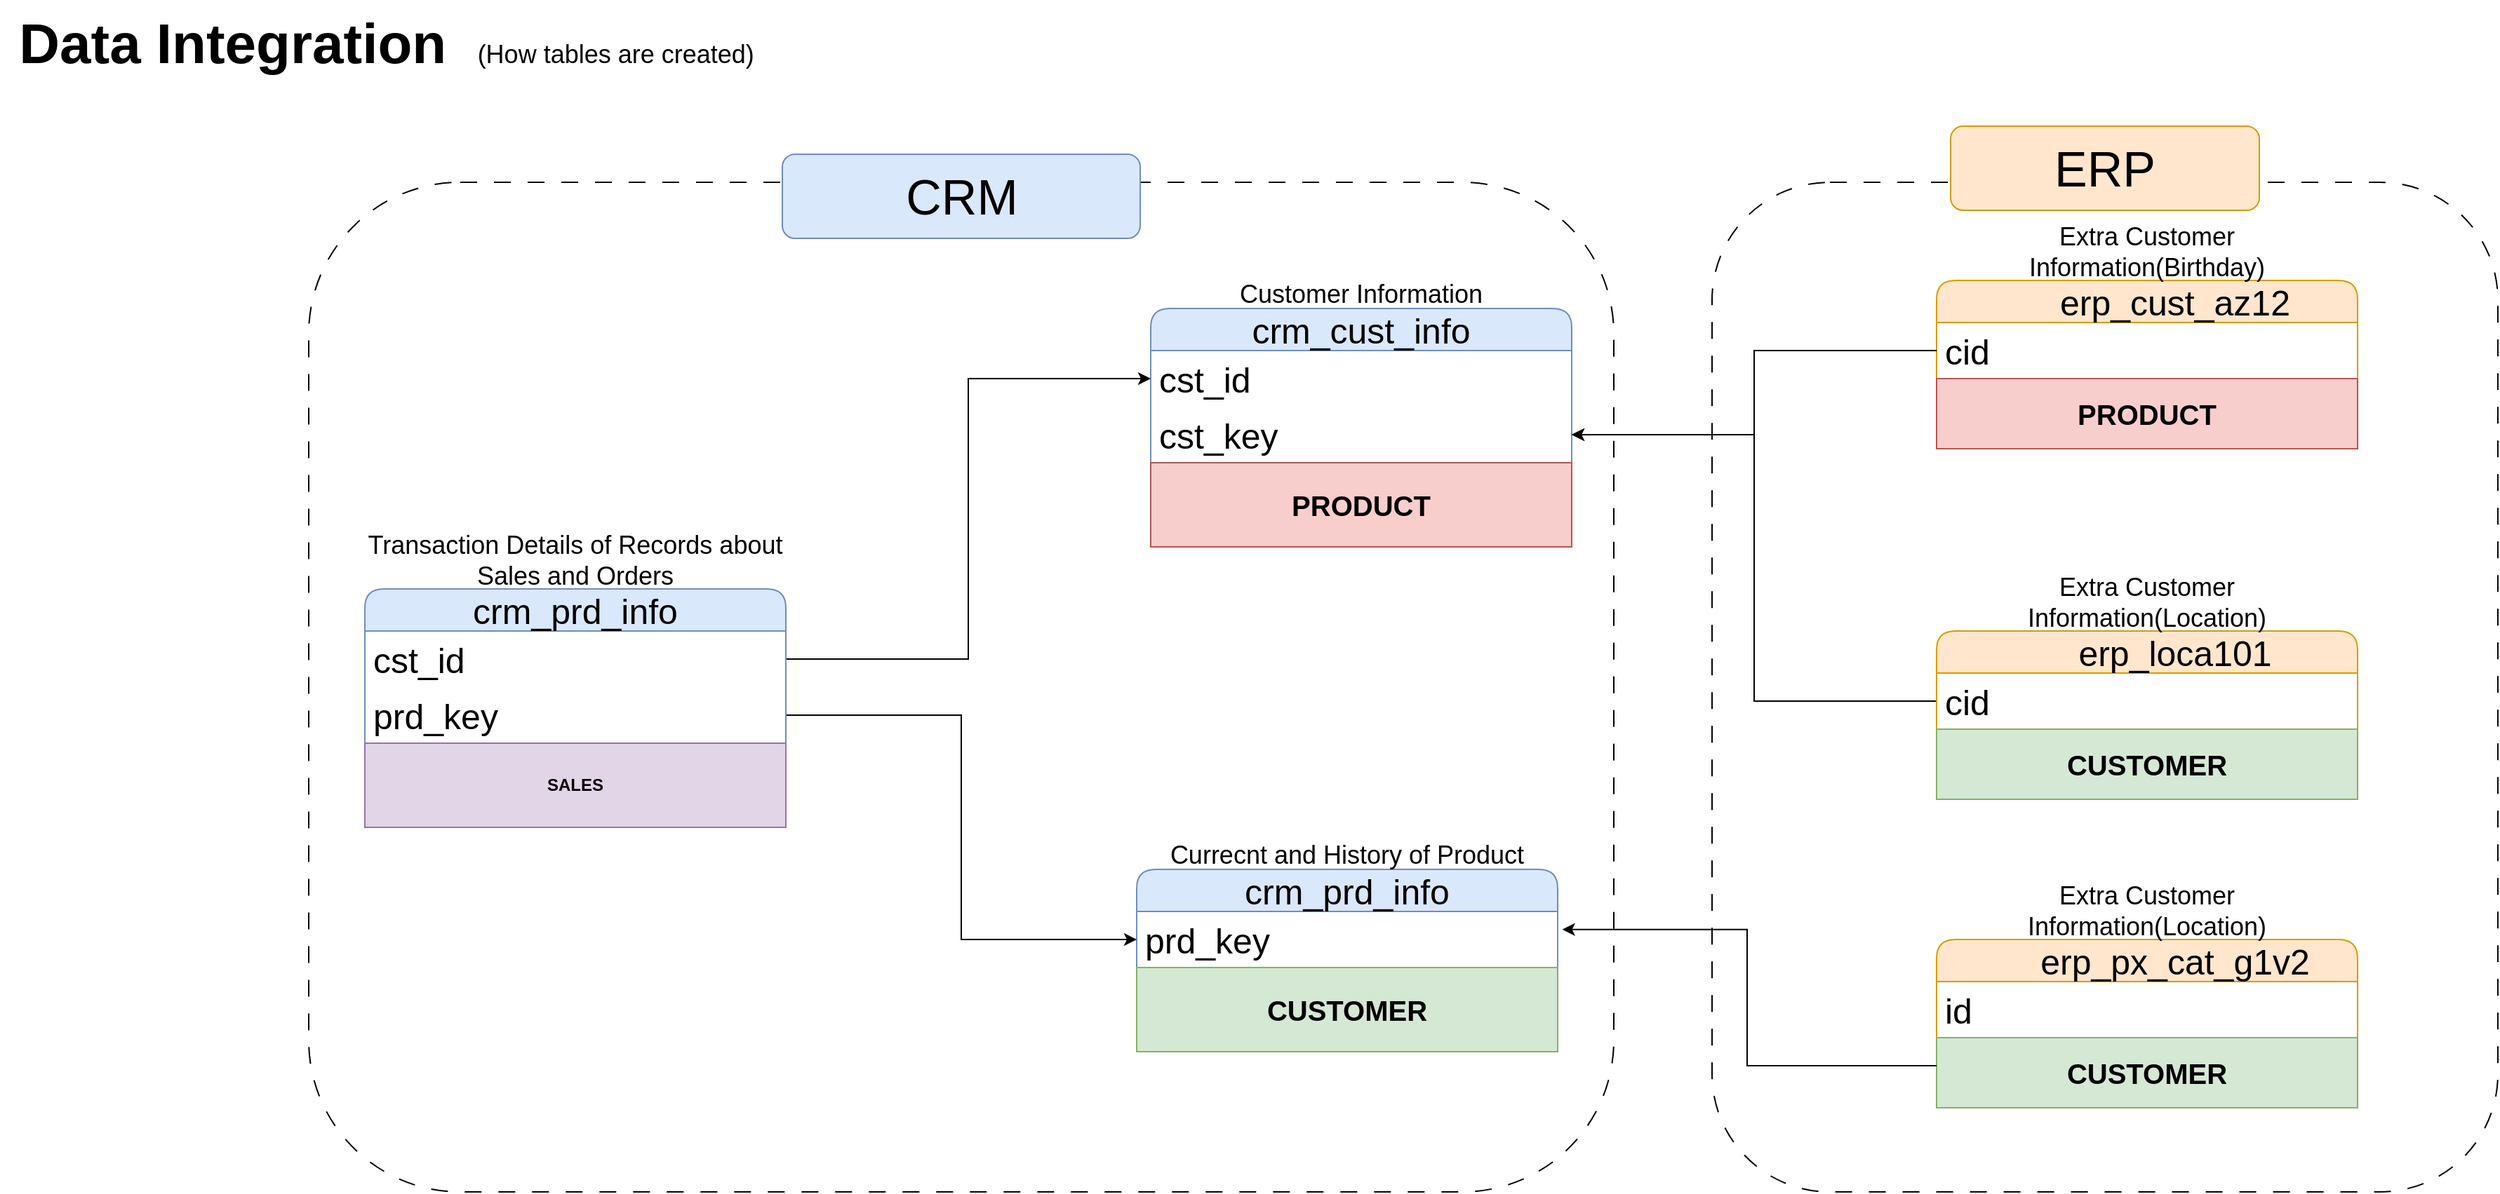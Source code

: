 <mxfile version="28.1.2">
  <diagram name="Page-1" id="3H2hQvfidOfB-2Lf3KZS">
    <mxGraphModel dx="3354" dy="1500" grid="1" gridSize="10" guides="1" tooltips="1" connect="1" arrows="1" fold="1" page="1" pageScale="1" pageWidth="850" pageHeight="1100" math="0" shadow="0">
      <root>
        <mxCell id="0" />
        <mxCell id="1" parent="0" />
        <mxCell id="8e6OFj85tseEhBFCMdvD-69" value="" style="rounded=1;whiteSpace=wrap;html=1;fillColor=none;dashed=1;dashPattern=12 12;" parent="1" vertex="1">
          <mxGeometry x="440" y="160" width="560" height="720" as="geometry" />
        </mxCell>
        <mxCell id="8e6OFj85tseEhBFCMdvD-66" value="" style="rounded=1;whiteSpace=wrap;html=1;fillColor=none;dashed=1;dashPattern=12 12;" parent="1" vertex="1">
          <mxGeometry x="-560" y="160" width="930" height="720" as="geometry" />
        </mxCell>
        <mxCell id="8e6OFj85tseEhBFCMdvD-19" value="&lt;b&gt;Data Integration&amp;nbsp;&amp;nbsp;&lt;/b&gt;&lt;font style=&quot;font-size: 18px;&quot;&gt;(How tables are created)&lt;/font&gt;" style="text;html=1;align=center;verticalAlign=middle;resizable=0;points=[];autosize=1;strokeColor=none;fillColor=none;fontSize=40;" parent="1" vertex="1">
          <mxGeometry x="-780" y="30" width="550" height="60" as="geometry" />
        </mxCell>
        <mxCell id="8e6OFj85tseEhBFCMdvD-25" value="" style="group;rounded=1;" parent="1" vertex="1" connectable="0">
          <mxGeometry x="40" y="220" width="300" height="100" as="geometry" />
        </mxCell>
        <mxCell id="8e6OFj85tseEhBFCMdvD-20" value="crm_cust_info" style="swimlane;fontStyle=0;childLayout=stackLayout;horizontal=1;startSize=30;horizontalStack=0;resizeParent=1;resizeParentMax=0;resizeLast=0;collapsible=1;marginBottom=0;whiteSpace=wrap;html=1;rounded=1;fillColor=#dae8fc;strokeColor=#6c8ebf;fontSize=25;" parent="8e6OFj85tseEhBFCMdvD-25" vertex="1">
          <mxGeometry y="30" width="300" height="170" as="geometry" />
        </mxCell>
        <mxCell id="8e6OFj85tseEhBFCMdvD-21" value="cst_id" style="text;strokeColor=none;fillColor=none;align=left;verticalAlign=middle;spacingLeft=4;spacingRight=4;overflow=hidden;points=[[0,0.5],[1,0.5]];portConstraint=eastwest;rotatable=0;whiteSpace=wrap;html=1;fontSize=25;rounded=1;" parent="8e6OFj85tseEhBFCMdvD-20" vertex="1">
          <mxGeometry y="30" width="300" height="40" as="geometry" />
        </mxCell>
        <mxCell id="8e6OFj85tseEhBFCMdvD-58" value="cst_key" style="text;strokeColor=none;fillColor=none;align=left;verticalAlign=middle;spacingLeft=4;spacingRight=4;overflow=hidden;points=[[0,0.5],[1,0.5]];portConstraint=eastwest;rotatable=0;whiteSpace=wrap;html=1;fontSize=25;rounded=1;" parent="8e6OFj85tseEhBFCMdvD-20" vertex="1">
          <mxGeometry y="70" width="300" height="40" as="geometry" />
        </mxCell>
        <mxCell id="WxjAjW2rqGbutwaEko2v-13" value="&lt;b&gt;&lt;font style=&quot;font-size: 20px;&quot;&gt;PRODUCT&lt;/font&gt;&lt;/b&gt;" style="rounded=0;whiteSpace=wrap;html=1;fillColor=#f8cecc;strokeColor=#b85450;" vertex="1" parent="8e6OFj85tseEhBFCMdvD-20">
          <mxGeometry y="110" width="300" height="60" as="geometry" />
        </mxCell>
        <mxCell id="8e6OFj85tseEhBFCMdvD-24" value="&lt;font style=&quot;font-size: 18px;&quot;&gt;Customer Information&lt;/font&gt;" style="text;html=1;align=center;verticalAlign=middle;whiteSpace=wrap;rounded=1;" parent="8e6OFj85tseEhBFCMdvD-25" vertex="1">
          <mxGeometry width="300" height="40" as="geometry" />
        </mxCell>
        <mxCell id="8e6OFj85tseEhBFCMdvD-27" value="" style="group;rounded=1;" parent="1" vertex="1" connectable="0">
          <mxGeometry x="30" y="620" width="300" height="100" as="geometry" />
        </mxCell>
        <mxCell id="8e6OFj85tseEhBFCMdvD-28" value="crm_prd_info" style="swimlane;fontStyle=0;childLayout=stackLayout;horizontal=1;startSize=30;horizontalStack=0;resizeParent=1;resizeParentMax=0;resizeLast=0;collapsible=1;marginBottom=0;whiteSpace=wrap;html=1;rounded=1;fillColor=#dae8fc;strokeColor=#6c8ebf;fontSize=25;" parent="8e6OFj85tseEhBFCMdvD-27" vertex="1">
          <mxGeometry y="30" width="300" height="130" as="geometry" />
        </mxCell>
        <mxCell id="8e6OFj85tseEhBFCMdvD-29" value="prd_key" style="text;strokeColor=none;fillColor=none;align=left;verticalAlign=middle;spacingLeft=4;spacingRight=4;overflow=hidden;points=[[0,0.5],[1,0.5]];portConstraint=eastwest;rotatable=0;whiteSpace=wrap;html=1;fontSize=25;rounded=1;" parent="8e6OFj85tseEhBFCMdvD-28" vertex="1">
          <mxGeometry y="30" width="300" height="40" as="geometry" />
        </mxCell>
        <mxCell id="WxjAjW2rqGbutwaEko2v-12" value="&lt;b&gt;&lt;font style=&quot;font-size: 20px;&quot;&gt;CUSTOMER&lt;/font&gt;&lt;/b&gt;" style="rounded=0;whiteSpace=wrap;html=1;fillColor=#d5e8d4;strokeColor=#82b366;" vertex="1" parent="8e6OFj85tseEhBFCMdvD-28">
          <mxGeometry y="70" width="300" height="60" as="geometry" />
        </mxCell>
        <mxCell id="8e6OFj85tseEhBFCMdvD-30" value="&lt;font style=&quot;font-size: 18px;&quot;&gt;Currecnt and History of Product&lt;/font&gt;" style="text;html=1;align=center;verticalAlign=middle;whiteSpace=wrap;rounded=1;" parent="8e6OFj85tseEhBFCMdvD-27" vertex="1">
          <mxGeometry width="300" height="40" as="geometry" />
        </mxCell>
        <mxCell id="8e6OFj85tseEhBFCMdvD-37" style="edgeStyle=orthogonalEdgeStyle;rounded=0;orthogonalLoop=1;jettySize=auto;html=1;entryX=0;entryY=0.5;entryDx=0;entryDy=0;" parent="1" source="8e6OFj85tseEhBFCMdvD-33" target="8e6OFj85tseEhBFCMdvD-21" edge="1">
          <mxGeometry relative="1" as="geometry" />
        </mxCell>
        <mxCell id="8e6OFj85tseEhBFCMdvD-38" style="edgeStyle=orthogonalEdgeStyle;rounded=0;orthogonalLoop=1;jettySize=auto;html=1;entryX=0;entryY=0.5;entryDx=0;entryDy=0;" parent="1" source="8e6OFj85tseEhBFCMdvD-36" target="8e6OFj85tseEhBFCMdvD-29" edge="1">
          <mxGeometry relative="1" as="geometry" />
        </mxCell>
        <mxCell id="8e6OFj85tseEhBFCMdvD-40" value="" style="group" parent="1" vertex="1" connectable="0">
          <mxGeometry x="-520" y="410" width="300" height="150" as="geometry" />
        </mxCell>
        <mxCell id="8e6OFj85tseEhBFCMdvD-32" value="crm_prd_info" style="swimlane;fontStyle=0;childLayout=stackLayout;horizontal=1;startSize=30;horizontalStack=0;resizeParent=1;resizeParentMax=0;resizeLast=0;collapsible=1;marginBottom=0;whiteSpace=wrap;html=1;rounded=1;fillColor=#dae8fc;strokeColor=#6c8ebf;fontSize=25;" parent="8e6OFj85tseEhBFCMdvD-40" vertex="1">
          <mxGeometry y="40" width="300" height="170" as="geometry" />
        </mxCell>
        <mxCell id="8e6OFj85tseEhBFCMdvD-33" value="cst_id" style="text;strokeColor=none;fillColor=none;align=left;verticalAlign=middle;spacingLeft=4;spacingRight=4;overflow=hidden;points=[[0,0.5],[1,0.5]];portConstraint=eastwest;rotatable=0;whiteSpace=wrap;html=1;fontSize=25;rounded=1;" parent="8e6OFj85tseEhBFCMdvD-32" vertex="1">
          <mxGeometry y="30" width="300" height="40" as="geometry" />
        </mxCell>
        <mxCell id="8e6OFj85tseEhBFCMdvD-36" value="prd_key" style="text;strokeColor=none;fillColor=none;align=left;verticalAlign=middle;spacingLeft=4;spacingRight=4;overflow=hidden;points=[[0,0.5],[1,0.5]];portConstraint=eastwest;rotatable=0;whiteSpace=wrap;html=1;fontSize=25;rounded=1;" parent="8e6OFj85tseEhBFCMdvD-32" vertex="1">
          <mxGeometry y="70" width="300" height="40" as="geometry" />
        </mxCell>
        <mxCell id="WxjAjW2rqGbutwaEko2v-2" value="&lt;b&gt;SALES&lt;/b&gt;" style="rounded=0;whiteSpace=wrap;html=1;fillColor=#e1d5e7;strokeColor=#9673a6;" vertex="1" parent="8e6OFj85tseEhBFCMdvD-32">
          <mxGeometry y="110" width="300" height="60" as="geometry" />
        </mxCell>
        <mxCell id="8e6OFj85tseEhBFCMdvD-34" value="&lt;font style=&quot;font-size: 18px;&quot;&gt;Transaction Details of Records about Sales and Orders&lt;/font&gt;" style="text;html=1;align=center;verticalAlign=middle;whiteSpace=wrap;rounded=1;" parent="8e6OFj85tseEhBFCMdvD-40" vertex="1">
          <mxGeometry width="300" height="40" as="geometry" />
        </mxCell>
        <mxCell id="8e6OFj85tseEhBFCMdvD-49" value="" style="group" parent="1" vertex="1" connectable="0">
          <mxGeometry x="600" y="190" width="300" height="110" as="geometry" />
        </mxCell>
        <mxCell id="8e6OFj85tseEhBFCMdvD-44" value="&lt;blockquote style=&quot;margin: 0 0 0 40px; border: none; padding: 0px;&quot;&gt;erp_cust_az12&lt;/blockquote&gt;" style="swimlane;fontStyle=0;childLayout=stackLayout;horizontal=1;startSize=30;horizontalStack=0;resizeParent=1;resizeParentMax=0;resizeLast=0;collapsible=1;marginBottom=0;whiteSpace=wrap;html=1;rounded=1;fillColor=#ffe6cc;strokeColor=#d79b00;fontSize=25;" parent="8e6OFj85tseEhBFCMdvD-49" vertex="1">
          <mxGeometry y="40" width="300" height="120" as="geometry" />
        </mxCell>
        <mxCell id="8e6OFj85tseEhBFCMdvD-45" value="cid" style="text;strokeColor=none;fillColor=none;align=left;verticalAlign=middle;spacingLeft=4;spacingRight=4;overflow=hidden;points=[[0,0.5],[1,0.5]];portConstraint=eastwest;rotatable=0;whiteSpace=wrap;html=1;fontSize=25;rounded=1;" parent="8e6OFj85tseEhBFCMdvD-44" vertex="1">
          <mxGeometry y="30" width="300" height="40" as="geometry" />
        </mxCell>
        <mxCell id="WxjAjW2rqGbutwaEko2v-14" value="&lt;b&gt;&lt;font style=&quot;font-size: 20px;&quot;&gt;PRODUCT&lt;/font&gt;&lt;/b&gt;" style="rounded=0;whiteSpace=wrap;html=1;fillColor=#f8cecc;strokeColor=#b85450;" vertex="1" parent="8e6OFj85tseEhBFCMdvD-44">
          <mxGeometry y="70" width="300" height="50" as="geometry" />
        </mxCell>
        <mxCell id="8e6OFj85tseEhBFCMdvD-46" value="&lt;span style=&quot;font-size: 18px;&quot;&gt;Extra Customer Information(Birthday)&lt;/span&gt;" style="text;html=1;align=center;verticalAlign=middle;whiteSpace=wrap;rounded=1;" parent="8e6OFj85tseEhBFCMdvD-49" vertex="1">
          <mxGeometry width="300" height="40" as="geometry" />
        </mxCell>
        <mxCell id="8e6OFj85tseEhBFCMdvD-54" value="" style="group" parent="1" vertex="1" connectable="0">
          <mxGeometry x="600" y="660" width="300" height="110" as="geometry" />
        </mxCell>
        <mxCell id="8e6OFj85tseEhBFCMdvD-55" value="&lt;blockquote style=&quot;margin: 0 0 0 40px; border: none; padding: 0px;&quot;&gt;erp_px_cat_g1v2&lt;/blockquote&gt;" style="swimlane;fontStyle=0;childLayout=stackLayout;horizontal=1;startSize=30;horizontalStack=0;resizeParent=1;resizeParentMax=0;resizeLast=0;collapsible=1;marginBottom=0;whiteSpace=wrap;html=1;rounded=1;fillColor=#ffe6cc;strokeColor=#d79b00;fontSize=25;" parent="8e6OFj85tseEhBFCMdvD-54" vertex="1">
          <mxGeometry y="40" width="300" height="120" as="geometry" />
        </mxCell>
        <mxCell id="8e6OFj85tseEhBFCMdvD-56" value="id" style="text;strokeColor=none;fillColor=none;align=left;verticalAlign=middle;spacingLeft=4;spacingRight=4;overflow=hidden;points=[[0,0.5],[1,0.5]];portConstraint=eastwest;rotatable=0;whiteSpace=wrap;html=1;fontSize=25;rounded=1;" parent="8e6OFj85tseEhBFCMdvD-55" vertex="1">
          <mxGeometry y="30" width="300" height="40" as="geometry" />
        </mxCell>
        <mxCell id="WxjAjW2rqGbutwaEko2v-16" value="&lt;b&gt;&lt;font style=&quot;font-size: 20px;&quot;&gt;CUSTOMER&lt;/font&gt;&lt;/b&gt;" style="rounded=0;whiteSpace=wrap;html=1;fillColor=#d5e8d4;strokeColor=#82b366;" vertex="1" parent="8e6OFj85tseEhBFCMdvD-55">
          <mxGeometry y="70" width="300" height="50" as="geometry" />
        </mxCell>
        <mxCell id="8e6OFj85tseEhBFCMdvD-57" value="&lt;span style=&quot;font-size: 18px;&quot;&gt;Extra Customer Information(Location)&lt;/span&gt;" style="text;html=1;align=center;verticalAlign=middle;whiteSpace=wrap;rounded=1;" parent="8e6OFj85tseEhBFCMdvD-54" vertex="1">
          <mxGeometry width="300" height="40" as="geometry" />
        </mxCell>
        <mxCell id="8e6OFj85tseEhBFCMdvD-59" style="edgeStyle=orthogonalEdgeStyle;rounded=0;orthogonalLoop=1;jettySize=auto;html=1;exitX=0;exitY=0.5;exitDx=0;exitDy=0;entryX=1;entryY=0.5;entryDx=0;entryDy=0;" parent="1" source="8e6OFj85tseEhBFCMdvD-45" target="8e6OFj85tseEhBFCMdvD-58" edge="1">
          <mxGeometry relative="1" as="geometry" />
        </mxCell>
        <mxCell id="8e6OFj85tseEhBFCMdvD-63" style="edgeStyle=orthogonalEdgeStyle;rounded=0;orthogonalLoop=1;jettySize=auto;html=1;exitX=0;exitY=0.5;exitDx=0;exitDy=0;entryX=1;entryY=0.5;entryDx=0;entryDy=0;" parent="1" source="8e6OFj85tseEhBFCMdvD-52" target="8e6OFj85tseEhBFCMdvD-58" edge="1">
          <mxGeometry relative="1" as="geometry" />
        </mxCell>
        <mxCell id="8e6OFj85tseEhBFCMdvD-64" style="edgeStyle=orthogonalEdgeStyle;rounded=0;orthogonalLoop=1;jettySize=auto;html=1;exitX=0;exitY=0.75;exitDx=0;exitDy=0;entryX=1.011;entryY=0.322;entryDx=0;entryDy=0;entryPerimeter=0;" parent="1" source="8e6OFj85tseEhBFCMdvD-55" target="8e6OFj85tseEhBFCMdvD-29" edge="1">
          <mxGeometry relative="1" as="geometry" />
        </mxCell>
        <mxCell id="8e6OFj85tseEhBFCMdvD-68" value="&lt;font style=&quot;font-size: 35px;&quot;&gt;CRM&lt;/font&gt;" style="rounded=1;whiteSpace=wrap;html=1;fillColor=#dae8fc;strokeColor=#6c8ebf;" parent="1" vertex="1">
          <mxGeometry x="-222.5" y="140" width="255" height="60" as="geometry" />
        </mxCell>
        <mxCell id="8e6OFj85tseEhBFCMdvD-70" value="&lt;font style=&quot;font-size: 35px;&quot;&gt;ERP&lt;/font&gt;" style="rounded=1;whiteSpace=wrap;html=1;fillColor=#ffe6cc;strokeColor=#d79b00;" parent="1" vertex="1">
          <mxGeometry x="610" y="120" width="220" height="60" as="geometry" />
        </mxCell>
        <mxCell id="WxjAjW2rqGbutwaEko2v-18" value="" style="group" vertex="1" connectable="0" parent="1">
          <mxGeometry x="600" y="440" width="300" height="160" as="geometry" />
        </mxCell>
        <mxCell id="8e6OFj85tseEhBFCMdvD-51" value="&lt;blockquote style=&quot;margin: 0 0 0 40px; border: none; padding: 0px;&quot;&gt;erp_loca101&lt;/blockquote&gt;" style="swimlane;fontStyle=0;childLayout=stackLayout;horizontal=1;startSize=30;horizontalStack=0;resizeParent=1;resizeParentMax=0;resizeLast=0;collapsible=1;marginBottom=0;whiteSpace=wrap;html=1;rounded=1;fillColor=#ffe6cc;strokeColor=#d79b00;fontSize=25;" parent="WxjAjW2rqGbutwaEko2v-18" vertex="1">
          <mxGeometry y="40" width="300" height="120" as="geometry" />
        </mxCell>
        <mxCell id="8e6OFj85tseEhBFCMdvD-52" value="cid" style="text;strokeColor=none;fillColor=none;align=left;verticalAlign=middle;spacingLeft=4;spacingRight=4;overflow=hidden;points=[[0,0.5],[1,0.5]];portConstraint=eastwest;rotatable=0;whiteSpace=wrap;html=1;fontSize=25;rounded=1;" parent="8e6OFj85tseEhBFCMdvD-51" vertex="1">
          <mxGeometry y="30" width="300" height="40" as="geometry" />
        </mxCell>
        <mxCell id="WxjAjW2rqGbutwaEko2v-15" value="&lt;b&gt;&lt;font style=&quot;font-size: 20px;&quot;&gt;CUSTOMER&lt;/font&gt;&lt;/b&gt;" style="rounded=0;whiteSpace=wrap;html=1;fillColor=#d5e8d4;strokeColor=#82b366;" vertex="1" parent="8e6OFj85tseEhBFCMdvD-51">
          <mxGeometry y="70" width="300" height="50" as="geometry" />
        </mxCell>
        <mxCell id="8e6OFj85tseEhBFCMdvD-53" value="&lt;span style=&quot;font-size: 18px;&quot;&gt;Extra Customer Information(Location)&lt;/span&gt;" style="text;html=1;align=center;verticalAlign=middle;whiteSpace=wrap;rounded=1;" parent="WxjAjW2rqGbutwaEko2v-18" vertex="1">
          <mxGeometry width="300" height="40" as="geometry" />
        </mxCell>
      </root>
    </mxGraphModel>
  </diagram>
</mxfile>

